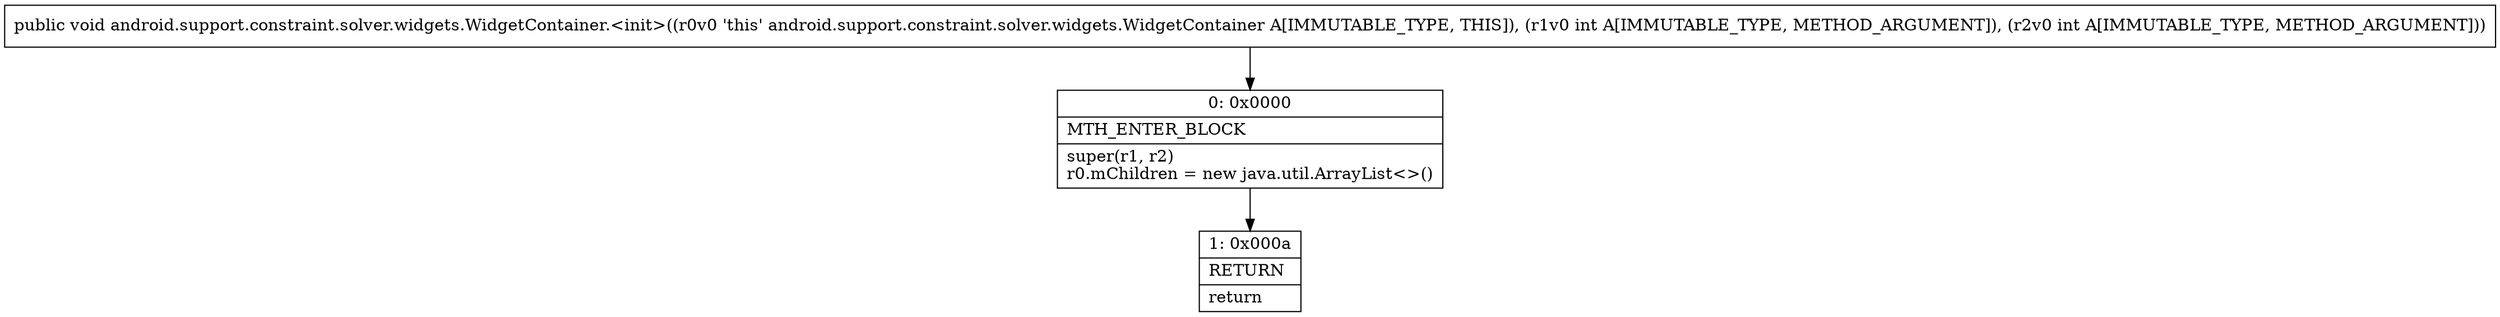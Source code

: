 digraph "CFG forandroid.support.constraint.solver.widgets.WidgetContainer.\<init\>(II)V" {
Node_0 [shape=record,label="{0\:\ 0x0000|MTH_ENTER_BLOCK\l|super(r1, r2)\lr0.mChildren = new java.util.ArrayList\<\>()\l}"];
Node_1 [shape=record,label="{1\:\ 0x000a|RETURN\l|return\l}"];
MethodNode[shape=record,label="{public void android.support.constraint.solver.widgets.WidgetContainer.\<init\>((r0v0 'this' android.support.constraint.solver.widgets.WidgetContainer A[IMMUTABLE_TYPE, THIS]), (r1v0 int A[IMMUTABLE_TYPE, METHOD_ARGUMENT]), (r2v0 int A[IMMUTABLE_TYPE, METHOD_ARGUMENT])) }"];
MethodNode -> Node_0;
Node_0 -> Node_1;
}

